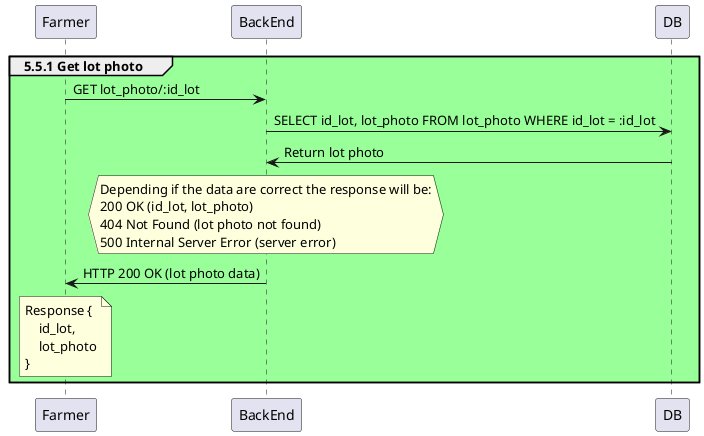 @startuml

group #99FF99 5.5.1 Get lot photo 

    Farmer -> BackEnd: GET lot_photo/:id_lot

    BackEnd -> DB: SELECT id_lot, lot_photo FROM lot_photo WHERE id_lot = :id_lot
    DB -> BackEnd: Return lot photo

    hnote over BackEnd
        Depending if the data are correct the response will be:
        200 OK (id_lot, lot_photo)
        404 Not Found (lot photo not found)
        500 Internal Server Error (server error)
    endnote

    BackEnd -> Farmer: HTTP 200 OK (lot photo data)

    note over Farmer
        Response {
            id_lot,
            lot_photo
        }
    endnote

end group

@enduml